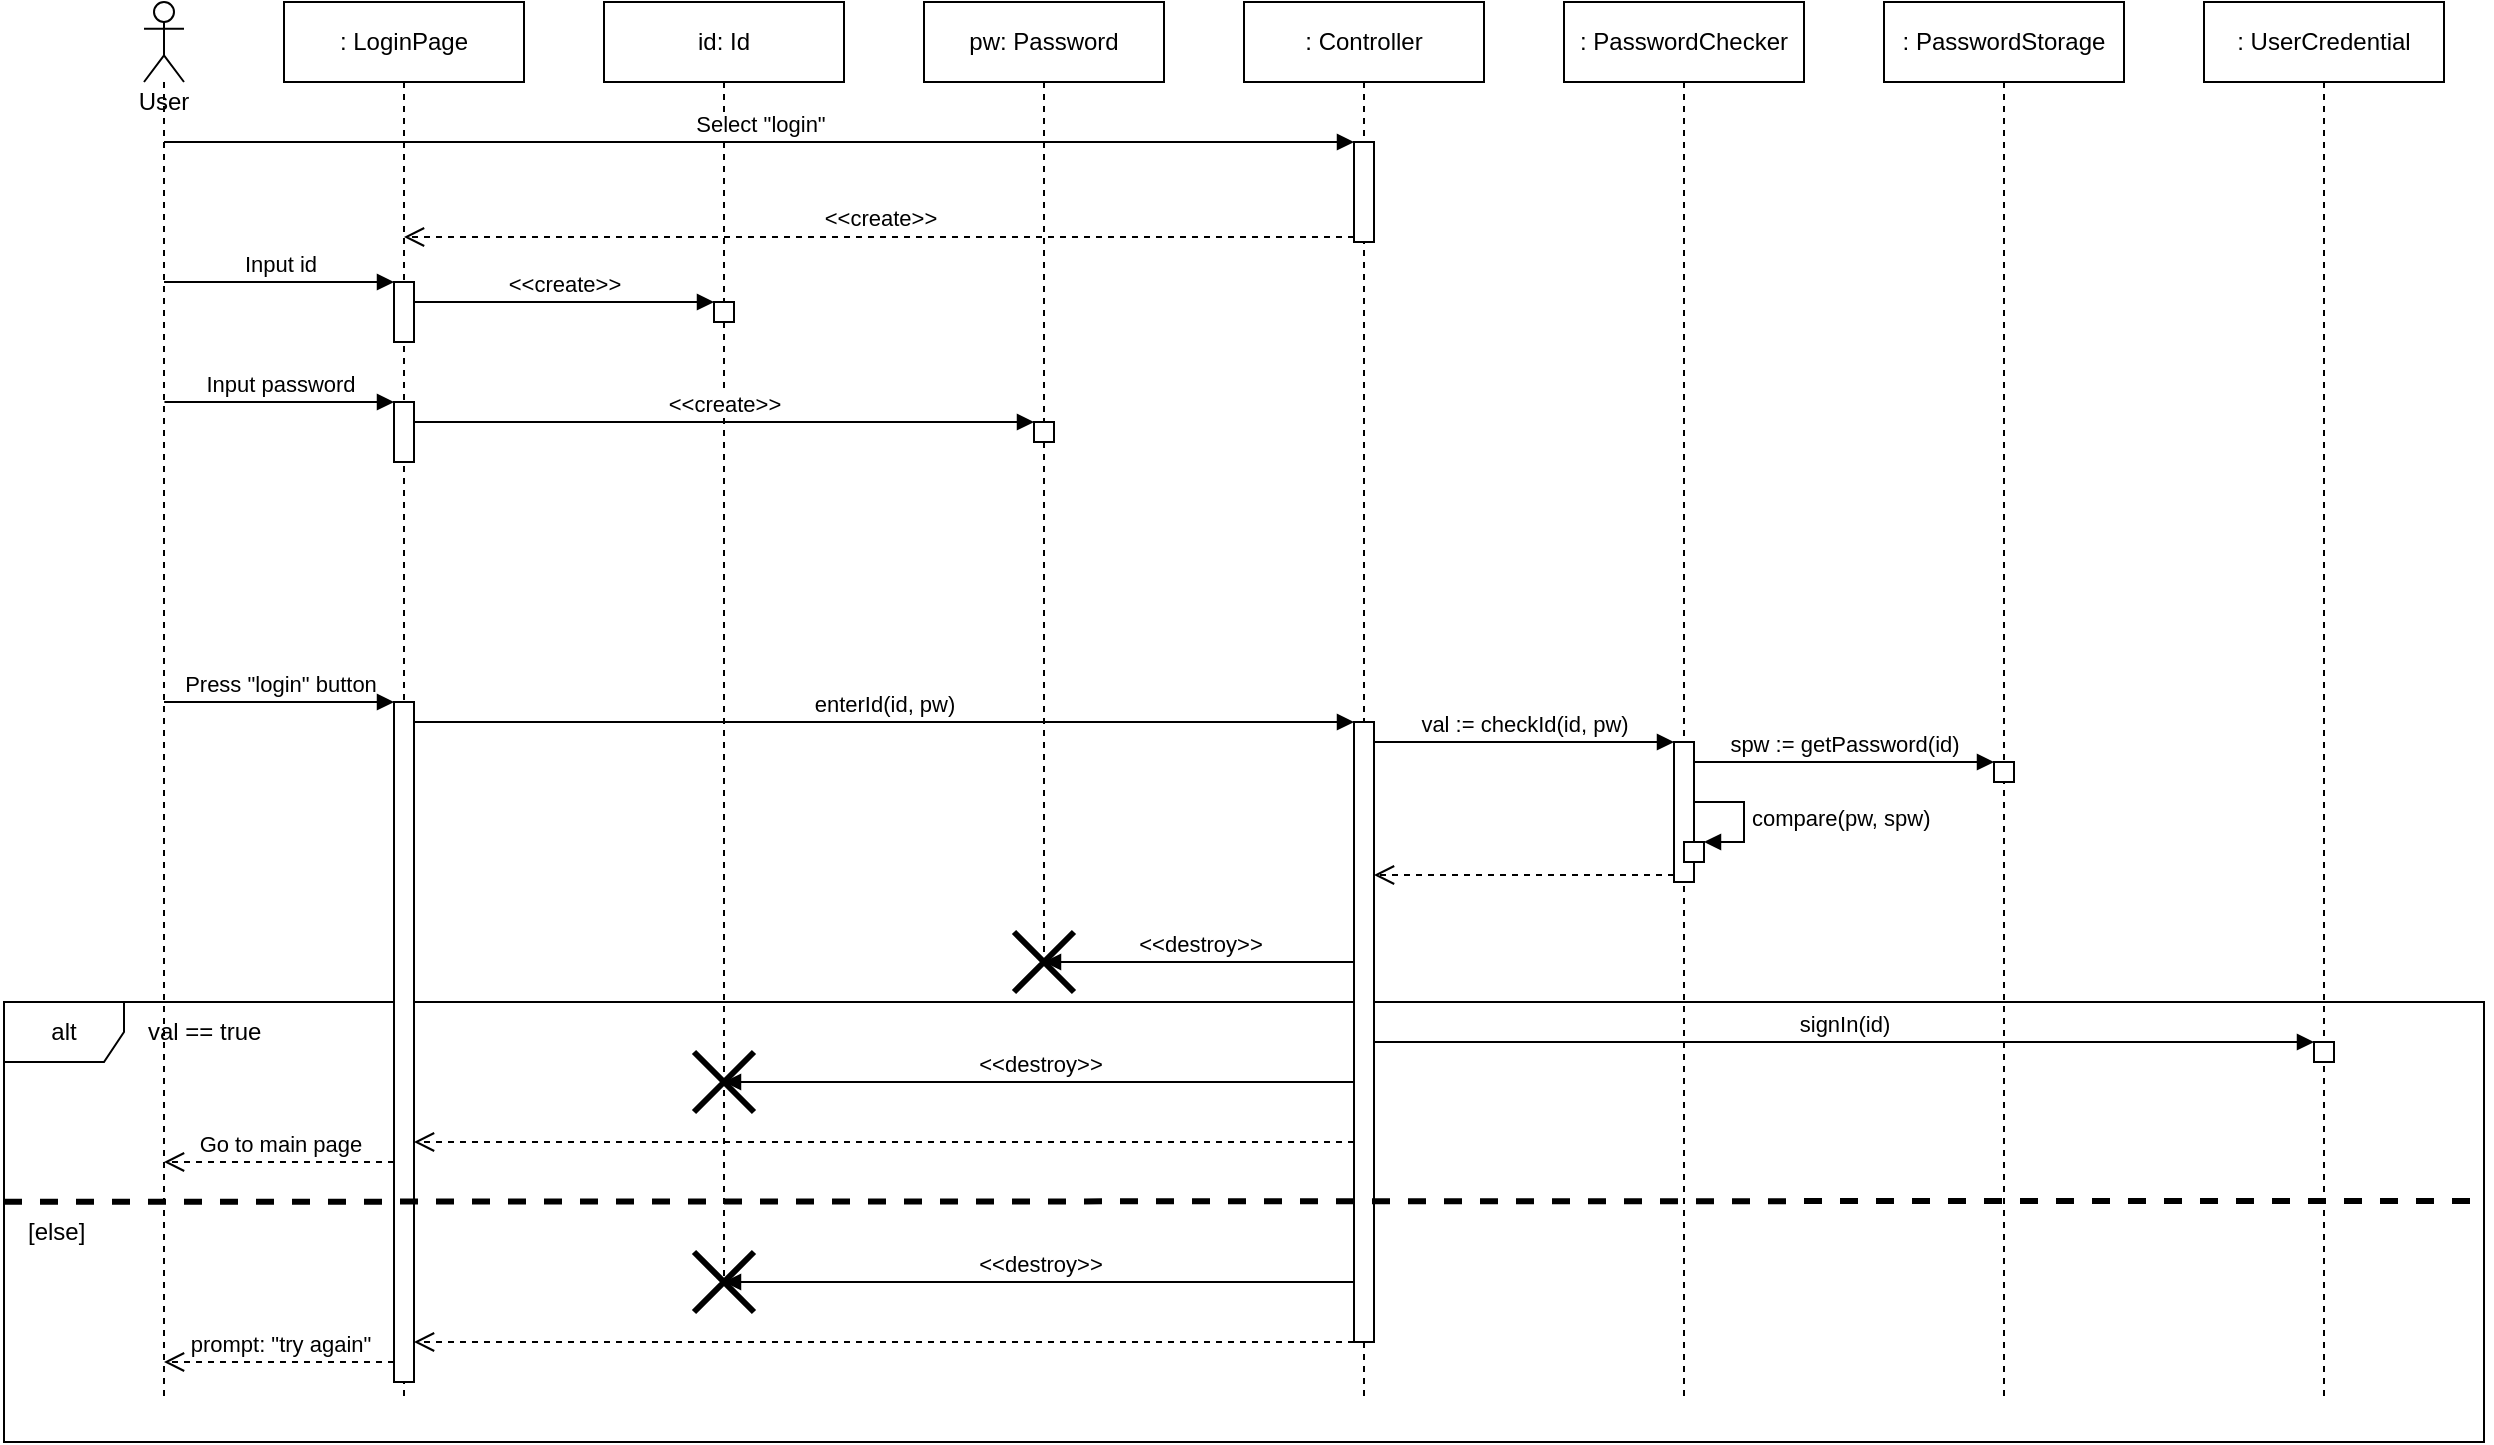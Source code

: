 <mxfile version="14.6.12" type="device"><diagram name="Page-2" id="8-0JcssHSYTVtOba-c3N"><mxGraphModel dx="1673" dy="881" grid="1" gridSize="10" guides="1" tooltips="1" connect="1" arrows="1" fold="1" page="1" pageScale="1" pageWidth="1400" pageHeight="880" math="0" shadow="0"><root><mxCell id="okWrLZw5_lXNAKmH907R-0"/><mxCell id="okWrLZw5_lXNAKmH907R-1" parent="okWrLZw5_lXNAKmH907R-0"/><mxCell id="5MaHS8Nbi5qwOzJoiK6v-30" value="alt" style="shape=umlFrame;whiteSpace=wrap;html=1;align=center;" parent="okWrLZw5_lXNAKmH907R-1" vertex="1"><mxGeometry x="60" y="580" width="1240" height="220" as="geometry"/></mxCell><mxCell id="okWrLZw5_lXNAKmH907R-2" value="&lt;div&gt;User&lt;/div&gt;" style="shape=umlLifeline;participant=umlActor;perimeter=lifelinePerimeter;whiteSpace=wrap;html=1;container=1;collapsible=0;recursiveResize=0;verticalAlign=top;spacingTop=36;outlineConnect=0;" parent="okWrLZw5_lXNAKmH907R-1" vertex="1"><mxGeometry x="130" y="80" width="20" height="700" as="geometry"/></mxCell><mxCell id="okWrLZw5_lXNAKmH907R-3" value=": LoginPage" style="shape=umlLifeline;perimeter=lifelinePerimeter;whiteSpace=wrap;html=1;container=1;collapsible=0;recursiveResize=0;outlineConnect=0;" parent="okWrLZw5_lXNAKmH907R-1" vertex="1"><mxGeometry x="200" y="80" width="120" height="700" as="geometry"/></mxCell><mxCell id="okWrLZw5_lXNAKmH907R-10" value="" style="html=1;points=[];perimeter=orthogonalPerimeter;" parent="okWrLZw5_lXNAKmH907R-3" vertex="1"><mxGeometry x="55" y="350" width="10" height="340" as="geometry"/></mxCell><mxCell id="BLajMntn-_VKVQFMmgl3-5" value="" style="html=1;points=[];perimeter=orthogonalPerimeter;" vertex="1" parent="okWrLZw5_lXNAKmH907R-3"><mxGeometry x="55" y="140" width="10" height="30" as="geometry"/></mxCell><mxCell id="BLajMntn-_VKVQFMmgl3-8" value="" style="html=1;points=[];perimeter=orthogonalPerimeter;" vertex="1" parent="okWrLZw5_lXNAKmH907R-3"><mxGeometry x="55" y="200" width="10" height="30" as="geometry"/></mxCell><mxCell id="BLajMntn-_VKVQFMmgl3-9" value="Input password" style="html=1;verticalAlign=bottom;endArrow=block;entryX=0;entryY=0;" edge="1" parent="okWrLZw5_lXNAKmH907R-3" target="BLajMntn-_VKVQFMmgl3-8"><mxGeometry relative="1" as="geometry"><mxPoint x="-59.77" y="200" as="sourcePoint"/></mxGeometry></mxCell><mxCell id="okWrLZw5_lXNAKmH907R-5" value="&lt;div&gt;: Controller&lt;/div&gt;" style="shape=umlLifeline;perimeter=lifelinePerimeter;whiteSpace=wrap;html=1;container=1;collapsible=0;recursiveResize=0;outlineConnect=0;" parent="okWrLZw5_lXNAKmH907R-1" vertex="1"><mxGeometry x="680" y="80" width="120" height="700" as="geometry"/></mxCell><mxCell id="okWrLZw5_lXNAKmH907R-16" value="" style="html=1;points=[];perimeter=orthogonalPerimeter;" parent="okWrLZw5_lXNAKmH907R-5" vertex="1"><mxGeometry x="55" y="360" width="10" height="310" as="geometry"/></mxCell><mxCell id="BLajMntn-_VKVQFMmgl3-0" value="" style="html=1;points=[];perimeter=orthogonalPerimeter;" vertex="1" parent="okWrLZw5_lXNAKmH907R-5"><mxGeometry x="55" y="70" width="10" height="50" as="geometry"/></mxCell><mxCell id="okWrLZw5_lXNAKmH907R-11" value="Press &quot;login&quot; button" style="html=1;verticalAlign=bottom;endArrow=block;" parent="okWrLZw5_lXNAKmH907R-1" source="okWrLZw5_lXNAKmH907R-2" target="okWrLZw5_lXNAKmH907R-10" edge="1"><mxGeometry relative="1" as="geometry"><mxPoint x="160" y="380.0" as="sourcePoint"/><mxPoint x="190" y="570" as="targetPoint"/><Array as="points"><mxPoint x="200" y="430"/></Array></mxGeometry></mxCell><mxCell id="okWrLZw5_lXNAKmH907R-12" value="Go to main page" style="html=1;verticalAlign=bottom;endArrow=open;dashed=1;endSize=8;" parent="okWrLZw5_lXNAKmH907R-1" source="okWrLZw5_lXNAKmH907R-10" target="okWrLZw5_lXNAKmH907R-2" edge="1"><mxGeometry relative="1" as="geometry"><mxPoint x="180.5" y="456" as="targetPoint"/><mxPoint x="255" y="580" as="sourcePoint"/><Array as="points"><mxPoint x="200" y="660"/></Array></mxGeometry></mxCell><mxCell id="okWrLZw5_lXNAKmH907R-17" value="enterId(id, pw)" style="html=1;verticalAlign=bottom;endArrow=block;entryX=0;entryY=0;" parent="okWrLZw5_lXNAKmH907R-1" source="okWrLZw5_lXNAKmH907R-10" target="okWrLZw5_lXNAKmH907R-16" edge="1"><mxGeometry relative="1" as="geometry"><mxPoint x="270" y="400" as="sourcePoint"/></mxGeometry></mxCell><mxCell id="suNwEPzj7QO2CEg0qeyJ-0" value="id: Id" style="shape=umlLifeline;perimeter=lifelinePerimeter;whiteSpace=wrap;html=1;container=1;collapsible=0;recursiveResize=0;outlineConnect=0;" parent="okWrLZw5_lXNAKmH907R-1" vertex="1"><mxGeometry x="360" y="80" width="120" height="640" as="geometry"/></mxCell><mxCell id="suNwEPzj7QO2CEg0qeyJ-2" value="" style="html=1;points=[];perimeter=orthogonalPerimeter;" parent="suNwEPzj7QO2CEg0qeyJ-0" vertex="1"><mxGeometry x="55" y="150" width="10" height="10" as="geometry"/></mxCell><mxCell id="5MaHS8Nbi5qwOzJoiK6v-26" value="" style="shape=umlDestroy;whiteSpace=wrap;html=1;strokeWidth=3;align=left;" parent="suNwEPzj7QO2CEg0qeyJ-0" vertex="1"><mxGeometry x="45" y="625" width="30" height="30" as="geometry"/></mxCell><mxCell id="suNwEPzj7QO2CEg0qeyJ-1" value="pw: Password" style="shape=umlLifeline;perimeter=lifelinePerimeter;whiteSpace=wrap;html=1;container=1;collapsible=0;recursiveResize=0;outlineConnect=0;" parent="okWrLZw5_lXNAKmH907R-1" vertex="1"><mxGeometry x="520" y="80" width="120" height="480" as="geometry"/></mxCell><mxCell id="suNwEPzj7QO2CEg0qeyJ-6" value="" style="html=1;points=[];perimeter=orthogonalPerimeter;" parent="suNwEPzj7QO2CEg0qeyJ-1" vertex="1"><mxGeometry x="55.0" y="210" width="10" height="10" as="geometry"/></mxCell><mxCell id="suNwEPzj7QO2CEg0qeyJ-3" value="&lt;div&gt;&amp;lt;&amp;lt;create&amp;gt;&amp;gt;&lt;/div&gt;" style="html=1;verticalAlign=bottom;endArrow=block;" parent="okWrLZw5_lXNAKmH907R-1" source="BLajMntn-_VKVQFMmgl3-5" target="suNwEPzj7QO2CEg0qeyJ-2" edge="1"><mxGeometry relative="1" as="geometry"><mxPoint x="344" y="370" as="sourcePoint"/><Array as="points"><mxPoint x="340" y="230"/></Array></mxGeometry></mxCell><mxCell id="suNwEPzj7QO2CEg0qeyJ-7" value="&lt;div&gt;&amp;lt;&amp;lt;create&amp;gt;&amp;gt;&lt;/div&gt;" style="html=1;verticalAlign=bottom;endArrow=block;" parent="okWrLZw5_lXNAKmH907R-1" source="BLajMntn-_VKVQFMmgl3-8" target="suNwEPzj7QO2CEg0qeyJ-6" edge="1"><mxGeometry relative="1" as="geometry"><mxPoint x="300.003" y="400" as="sourcePoint"/><Array as="points"><mxPoint x="420" y="290"/></Array></mxGeometry></mxCell><mxCell id="K5cLJs095TY4zCxOSIsY-0" value=": PasswordChecker" style="shape=umlLifeline;perimeter=lifelinePerimeter;whiteSpace=wrap;html=1;container=1;collapsible=0;recursiveResize=0;outlineConnect=0;" parent="okWrLZw5_lXNAKmH907R-1" vertex="1"><mxGeometry x="840" y="80" width="120" height="700" as="geometry"/></mxCell><mxCell id="5MaHS8Nbi5qwOzJoiK6v-1" value="" style="html=1;points=[];perimeter=orthogonalPerimeter;" parent="K5cLJs095TY4zCxOSIsY-0" vertex="1"><mxGeometry x="55" y="370" width="10" height="70" as="geometry"/></mxCell><mxCell id="okWrLZw5_lXNAKmH907R-18" value="" style="html=1;verticalAlign=bottom;endArrow=open;dashed=1;endSize=8;" parent="okWrLZw5_lXNAKmH907R-1" source="okWrLZw5_lXNAKmH907R-16" target="okWrLZw5_lXNAKmH907R-10" edge="1"><mxGeometry relative="1" as="geometry"><mxPoint x="340" y="510" as="targetPoint"/><Array as="points"><mxPoint x="520" y="650"/></Array></mxGeometry></mxCell><mxCell id="5MaHS8Nbi5qwOzJoiK6v-0" value=": PasswordStorage" style="shape=umlLifeline;perimeter=lifelinePerimeter;whiteSpace=wrap;html=1;container=1;collapsible=0;recursiveResize=0;outlineConnect=0;" parent="okWrLZw5_lXNAKmH907R-1" vertex="1"><mxGeometry x="1000" y="80" width="120" height="700" as="geometry"/></mxCell><mxCell id="5MaHS8Nbi5qwOzJoiK6v-4" value="" style="html=1;points=[];perimeter=orthogonalPerimeter;" parent="5MaHS8Nbi5qwOzJoiK6v-0" vertex="1"><mxGeometry x="55" y="380" width="10" height="10" as="geometry"/></mxCell><mxCell id="5MaHS8Nbi5qwOzJoiK6v-2" value="val := checkId(id, pw)" style="html=1;verticalAlign=bottom;endArrow=block;entryX=0;entryY=0;" parent="okWrLZw5_lXNAKmH907R-1" source="okWrLZw5_lXNAKmH907R-16" target="5MaHS8Nbi5qwOzJoiK6v-1" edge="1"><mxGeometry relative="1" as="geometry"><mxPoint x="825" y="460" as="sourcePoint"/></mxGeometry></mxCell><mxCell id="5MaHS8Nbi5qwOzJoiK6v-3" value="" style="html=1;verticalAlign=bottom;endArrow=open;dashed=1;endSize=8;exitX=0;exitY=0.95;" parent="okWrLZw5_lXNAKmH907R-1" source="5MaHS8Nbi5qwOzJoiK6v-1" target="okWrLZw5_lXNAKmH907R-16" edge="1"><mxGeometry relative="1" as="geometry"><mxPoint x="825" y="536" as="targetPoint"/></mxGeometry></mxCell><mxCell id="5MaHS8Nbi5qwOzJoiK6v-5" value="spw := getPassword(id)" style="html=1;verticalAlign=bottom;endArrow=block;entryX=0;entryY=0;" parent="okWrLZw5_lXNAKmH907R-1" source="5MaHS8Nbi5qwOzJoiK6v-1" target="5MaHS8Nbi5qwOzJoiK6v-4" edge="1"><mxGeometry relative="1" as="geometry"><mxPoint x="980" y="660" as="sourcePoint"/></mxGeometry></mxCell><mxCell id="5MaHS8Nbi5qwOzJoiK6v-8" value="compare(pw, spw)" style="edgeStyle=orthogonalEdgeStyle;html=1;align=left;spacingLeft=2;endArrow=block;rounded=0;entryX=1;entryY=0;" parent="okWrLZw5_lXNAKmH907R-1" source="5MaHS8Nbi5qwOzJoiK6v-1" target="5MaHS8Nbi5qwOzJoiK6v-7" edge="1"><mxGeometry relative="1" as="geometry"><mxPoint x="1065" y="480" as="sourcePoint"/><Array as="points"><mxPoint x="930" y="480"/><mxPoint x="930" y="500"/></Array></mxGeometry></mxCell><mxCell id="5MaHS8Nbi5qwOzJoiK6v-7" value="" style="html=1;points=[];perimeter=orthogonalPerimeter;" parent="okWrLZw5_lXNAKmH907R-1" vertex="1"><mxGeometry x="900" y="500" width="10" height="10" as="geometry"/></mxCell><mxCell id="5MaHS8Nbi5qwOzJoiK6v-12" value=": UserCredential" style="shape=umlLifeline;perimeter=lifelinePerimeter;whiteSpace=wrap;html=1;container=1;collapsible=0;recursiveResize=0;outlineConnect=0;" parent="okWrLZw5_lXNAKmH907R-1" vertex="1"><mxGeometry x="1160" y="80" width="120" height="700" as="geometry"/></mxCell><mxCell id="5MaHS8Nbi5qwOzJoiK6v-17" value="" style="html=1;points=[];perimeter=orthogonalPerimeter;align=left;" parent="5MaHS8Nbi5qwOzJoiK6v-12" vertex="1"><mxGeometry x="55" y="520" width="10" height="10" as="geometry"/></mxCell><mxCell id="5MaHS8Nbi5qwOzJoiK6v-18" value="signIn(id)" style="html=1;verticalAlign=bottom;endArrow=block;entryX=0;entryY=0;" parent="okWrLZw5_lXNAKmH907R-1" target="5MaHS8Nbi5qwOzJoiK6v-17" edge="1"><mxGeometry relative="1" as="geometry"><mxPoint x="745" y="600" as="sourcePoint"/></mxGeometry></mxCell><mxCell id="5MaHS8Nbi5qwOzJoiK6v-20" value="" style="shape=umlDestroy;whiteSpace=wrap;html=1;strokeWidth=3;align=left;" parent="okWrLZw5_lXNAKmH907R-1" vertex="1"><mxGeometry x="565" y="545" width="30" height="30" as="geometry"/></mxCell><mxCell id="5MaHS8Nbi5qwOzJoiK6v-21" value="&amp;lt;&amp;lt;destroy&amp;gt;&amp;gt;" style="html=1;verticalAlign=bottom;endArrow=block;" parent="okWrLZw5_lXNAKmH907R-1" source="okWrLZw5_lXNAKmH907R-16" target="suNwEPzj7QO2CEg0qeyJ-1" edge="1"><mxGeometry width="80" relative="1" as="geometry"><mxPoint x="600" y="540" as="sourcePoint"/><mxPoint x="680" y="540" as="targetPoint"/><Array as="points"><mxPoint x="660" y="560"/></Array></mxGeometry></mxCell><mxCell id="5MaHS8Nbi5qwOzJoiK6v-23" value="" style="shape=umlDestroy;whiteSpace=wrap;html=1;strokeWidth=3;align=left;" parent="okWrLZw5_lXNAKmH907R-1" vertex="1"><mxGeometry x="405" y="605" width="30" height="30" as="geometry"/></mxCell><mxCell id="5MaHS8Nbi5qwOzJoiK6v-24" value="&amp;lt;&amp;lt;destroy&amp;gt;&amp;gt;" style="html=1;verticalAlign=bottom;endArrow=block;" parent="okWrLZw5_lXNAKmH907R-1" source="okWrLZw5_lXNAKmH907R-16" target="suNwEPzj7QO2CEg0qeyJ-0" edge="1"><mxGeometry width="80" relative="1" as="geometry"><mxPoint x="745" y="570" as="sourcePoint"/><mxPoint x="589.833" y="570" as="targetPoint"/><Array as="points"><mxPoint x="580" y="620"/></Array></mxGeometry></mxCell><mxCell id="5MaHS8Nbi5qwOzJoiK6v-25" value="&amp;lt;&amp;lt;destroy&amp;gt;&amp;gt;" style="html=1;verticalAlign=bottom;endArrow=block;" parent="okWrLZw5_lXNAKmH907R-1" source="okWrLZw5_lXNAKmH907R-16" target="suNwEPzj7QO2CEg0qeyJ-0" edge="1"><mxGeometry width="80" relative="1" as="geometry"><mxPoint x="745" y="680" as="sourcePoint"/><mxPoint x="420" y="720" as="targetPoint"/><Array as="points"><mxPoint x="590" y="720"/></Array></mxGeometry></mxCell><mxCell id="5MaHS8Nbi5qwOzJoiK6v-28" value="" style="html=1;verticalAlign=bottom;endArrow=open;dashed=1;endSize=8;" parent="okWrLZw5_lXNAKmH907R-1" source="okWrLZw5_lXNAKmH907R-16" target="okWrLZw5_lXNAKmH907R-10" edge="1"><mxGeometry relative="1" as="geometry"><mxPoint x="275" y="660" as="targetPoint"/><mxPoint x="745" y="660" as="sourcePoint"/><Array as="points"><mxPoint x="530" y="750"/></Array></mxGeometry></mxCell><mxCell id="5MaHS8Nbi5qwOzJoiK6v-29" value="prompt: &quot;try again&quot;" style="html=1;verticalAlign=bottom;endArrow=open;dashed=1;endSize=8;" parent="okWrLZw5_lXNAKmH907R-1" source="okWrLZw5_lXNAKmH907R-10" target="okWrLZw5_lXNAKmH907R-2" edge="1"><mxGeometry relative="1" as="geometry"><mxPoint x="109.998" y="800" as="targetPoint"/><mxPoint x="224.81" y="800" as="sourcePoint"/><Array as="points"><mxPoint x="210" y="760"/></Array></mxGeometry></mxCell><mxCell id="5MaHS8Nbi5qwOzJoiK6v-31" value="val == true" style="text;html=1;strokeColor=none;fillColor=none;align=left;verticalAlign=middle;whiteSpace=wrap;rounded=0;" parent="okWrLZw5_lXNAKmH907R-1" vertex="1"><mxGeometry x="130" y="580" width="60" height="30" as="geometry"/></mxCell><mxCell id="5MaHS8Nbi5qwOzJoiK6v-32" value="" style="endArrow=none;dashed=1;html=1;strokeWidth=3;exitX=0;exitY=0.454;exitDx=0;exitDy=0;exitPerimeter=0;entryX=1.001;entryY=0.452;entryDx=0;entryDy=0;entryPerimeter=0;" parent="okWrLZw5_lXNAKmH907R-1" source="5MaHS8Nbi5qwOzJoiK6v-30" target="5MaHS8Nbi5qwOzJoiK6v-30" edge="1"><mxGeometry width="50" height="50" relative="1" as="geometry"><mxPoint x="10" y="660" as="sourcePoint"/><mxPoint x="680" y="550" as="targetPoint"/></mxGeometry></mxCell><mxCell id="5MaHS8Nbi5qwOzJoiK6v-33" value="[else]" style="text;html=1;strokeColor=none;fillColor=none;align=left;verticalAlign=middle;whiteSpace=wrap;rounded=0;" parent="okWrLZw5_lXNAKmH907R-1" vertex="1"><mxGeometry x="70" y="680" width="40" height="30" as="geometry"/></mxCell><mxCell id="BLajMntn-_VKVQFMmgl3-1" value="Select &quot;login&quot;" style="html=1;verticalAlign=bottom;endArrow=block;entryX=0;entryY=0;" edge="1" target="BLajMntn-_VKVQFMmgl3-0" parent="okWrLZw5_lXNAKmH907R-1" source="okWrLZw5_lXNAKmH907R-2"><mxGeometry relative="1" as="geometry"><mxPoint x="665" y="150" as="sourcePoint"/></mxGeometry></mxCell><mxCell id="BLajMntn-_VKVQFMmgl3-2" value="&amp;lt;&amp;lt;create&amp;gt;&amp;gt;" style="html=1;verticalAlign=bottom;endArrow=open;dashed=1;endSize=8;exitX=0;exitY=0.95;" edge="1" source="BLajMntn-_VKVQFMmgl3-0" parent="okWrLZw5_lXNAKmH907R-1" target="okWrLZw5_lXNAKmH907R-3"><mxGeometry relative="1" as="geometry"><mxPoint x="665" y="226" as="targetPoint"/></mxGeometry></mxCell><mxCell id="BLajMntn-_VKVQFMmgl3-6" value="Input id" style="html=1;verticalAlign=bottom;endArrow=block;entryX=0;entryY=0;" edge="1" target="BLajMntn-_VKVQFMmgl3-5" parent="okWrLZw5_lXNAKmH907R-1" source="okWrLZw5_lXNAKmH907R-2"><mxGeometry relative="1" as="geometry"><mxPoint x="185" y="220" as="sourcePoint"/></mxGeometry></mxCell></root></mxGraphModel></diagram></mxfile>